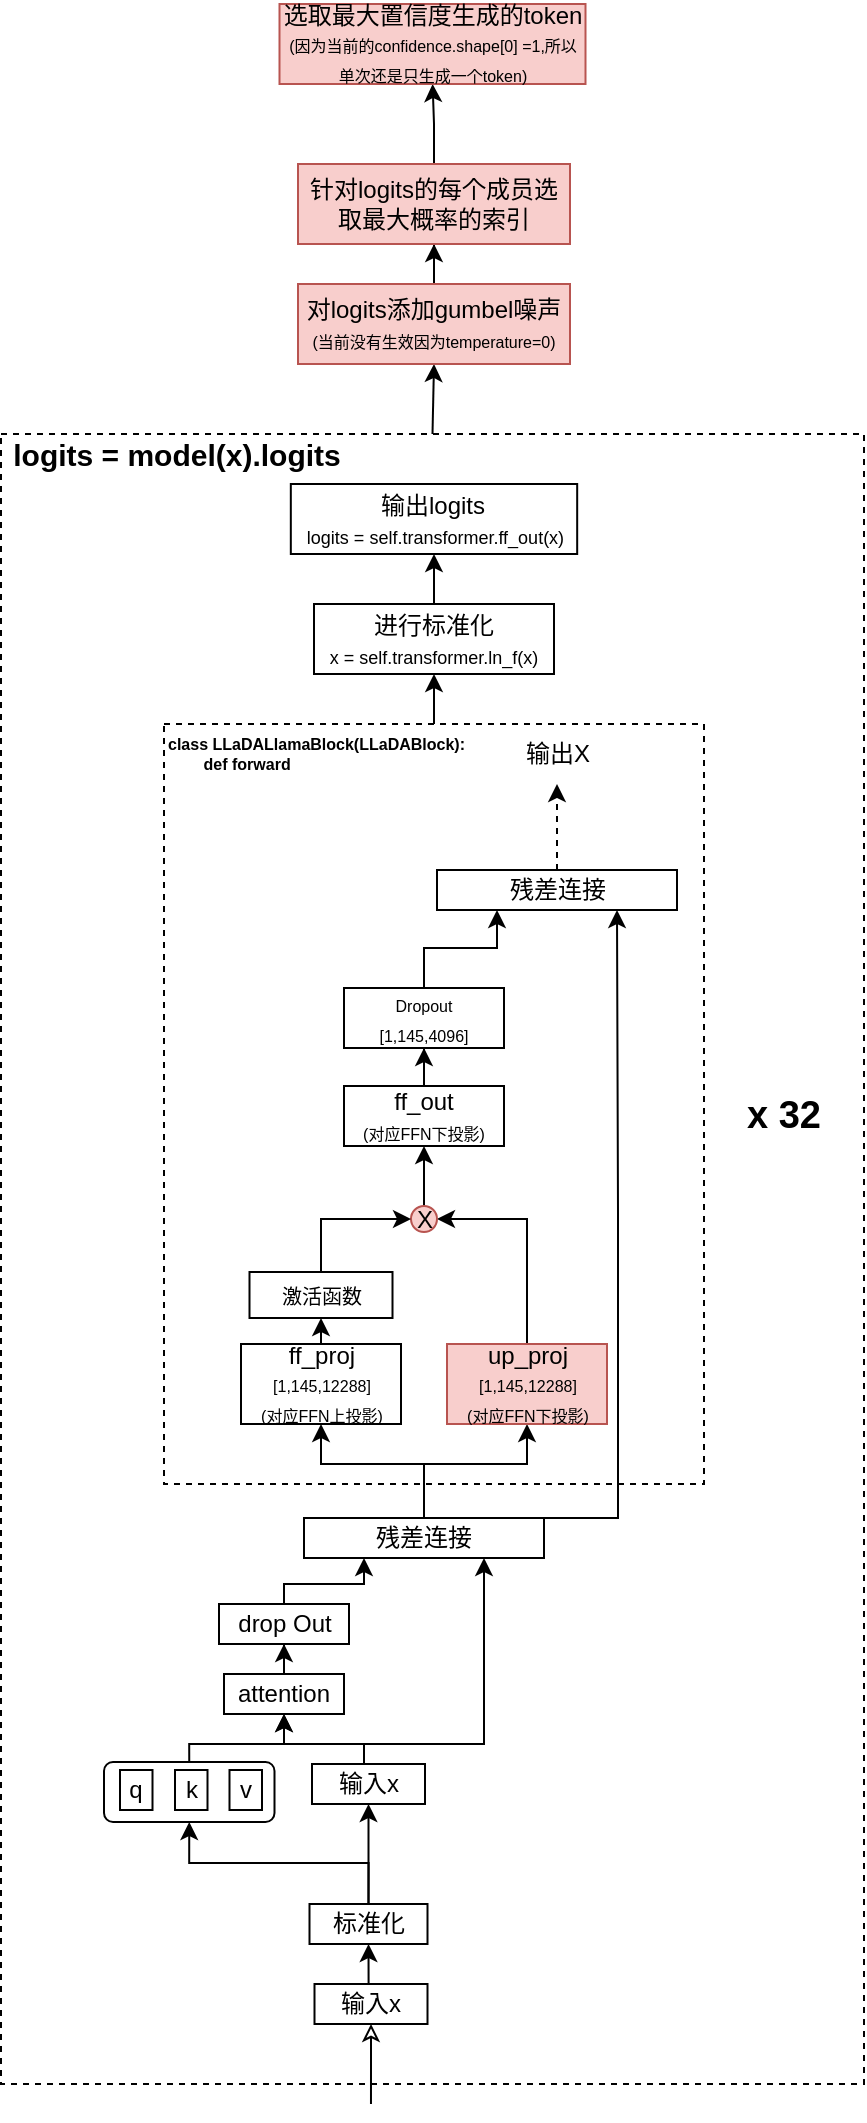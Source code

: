 <mxfile version="26.2.9">
  <diagram name="第 1 页" id="6A_7SjuORHiUz1MAoCI6">
    <mxGraphModel dx="492" dy="1433" grid="1" gridSize="10" guides="1" tooltips="1" connect="1" arrows="1" fold="1" page="1" pageScale="1" pageWidth="827" pageHeight="1169" math="0" shadow="0">
      <root>
        <mxCell id="0" />
        <mxCell id="1" parent="0" />
        <mxCell id="cTW1m5KWHmEKyPAz_HN6-60" style="edgeStyle=orthogonalEdgeStyle;rounded=0;orthogonalLoop=1;jettySize=auto;html=1;exitX=0.5;exitY=0;exitDx=0;exitDy=0;entryX=0.5;entryY=1;entryDx=0;entryDy=0;" edge="1" parent="1" source="cTW1m5KWHmEKyPAz_HN6-55" target="cTW1m5KWHmEKyPAz_HN6-57">
          <mxGeometry relative="1" as="geometry" />
        </mxCell>
        <mxCell id="cTW1m5KWHmEKyPAz_HN6-55" value="" style="rounded=0;whiteSpace=wrap;html=1;dashed=1;" vertex="1" parent="1">
          <mxGeometry x="118.5" y="35" width="431.5" height="825" as="geometry" />
        </mxCell>
        <mxCell id="cTW1m5KWHmEKyPAz_HN6-51" value="" style="edgeStyle=orthogonalEdgeStyle;rounded=0;orthogonalLoop=1;jettySize=auto;html=1;" edge="1" parent="1" source="cTW1m5KWHmEKyPAz_HN6-33" target="cTW1m5KWHmEKyPAz_HN6-50">
          <mxGeometry relative="1" as="geometry" />
        </mxCell>
        <mxCell id="cTW1m5KWHmEKyPAz_HN6-33" value="" style="rounded=0;whiteSpace=wrap;html=1;dashed=1;" vertex="1" parent="1">
          <mxGeometry x="200" y="180" width="270" height="380" as="geometry" />
        </mxCell>
        <mxCell id="cTW1m5KWHmEKyPAz_HN6-3" value="" style="edgeStyle=orthogonalEdgeStyle;rounded=0;orthogonalLoop=1;jettySize=auto;html=1;" edge="1" parent="1" source="cTW1m5KWHmEKyPAz_HN6-1" target="cTW1m5KWHmEKyPAz_HN6-2">
          <mxGeometry relative="1" as="geometry" />
        </mxCell>
        <mxCell id="cTW1m5KWHmEKyPAz_HN6-4" style="edgeStyle=orthogonalEdgeStyle;rounded=0;orthogonalLoop=1;jettySize=auto;html=1;exitX=0.5;exitY=1;exitDx=0;exitDy=0;startArrow=classic;startFill=0;endArrow=none;entryX=0.5;entryY=0;entryDx=0;entryDy=0;" edge="1" parent="1" source="cTW1m5KWHmEKyPAz_HN6-1">
          <mxGeometry relative="1" as="geometry">
            <mxPoint x="300" y="700" as="targetPoint" />
            <Array as="points">
              <mxPoint x="260" y="690" />
              <mxPoint x="300" y="690" />
            </Array>
          </mxGeometry>
        </mxCell>
        <mxCell id="cTW1m5KWHmEKyPAz_HN6-1" value="attention" style="rounded=0;whiteSpace=wrap;html=1;" vertex="1" parent="1">
          <mxGeometry x="230" y="655" width="60" height="20" as="geometry" />
        </mxCell>
        <mxCell id="cTW1m5KWHmEKyPAz_HN6-27" style="edgeStyle=orthogonalEdgeStyle;rounded=0;orthogonalLoop=1;jettySize=auto;html=1;exitX=0.5;exitY=0;exitDx=0;exitDy=0;entryX=0.25;entryY=1;entryDx=0;entryDy=0;" edge="1" parent="1" source="cTW1m5KWHmEKyPAz_HN6-2" target="cTW1m5KWHmEKyPAz_HN6-5">
          <mxGeometry relative="1" as="geometry">
            <Array as="points">
              <mxPoint x="260" y="610" />
              <mxPoint x="300" y="610" />
            </Array>
          </mxGeometry>
        </mxCell>
        <mxCell id="cTW1m5KWHmEKyPAz_HN6-2" value="drop Out" style="rounded=0;whiteSpace=wrap;html=1;" vertex="1" parent="1">
          <mxGeometry x="227.5" y="620" width="65" height="20" as="geometry" />
        </mxCell>
        <mxCell id="cTW1m5KWHmEKyPAz_HN6-16" style="edgeStyle=orthogonalEdgeStyle;rounded=0;orthogonalLoop=1;jettySize=auto;html=1;exitX=0.5;exitY=0;exitDx=0;exitDy=0;entryX=0.5;entryY=1;entryDx=0;entryDy=0;" edge="1" parent="1" source="cTW1m5KWHmEKyPAz_HN6-5" target="cTW1m5KWHmEKyPAz_HN6-12">
          <mxGeometry relative="1" as="geometry">
            <Array as="points">
              <mxPoint x="330" y="550" />
              <mxPoint x="382" y="550" />
            </Array>
          </mxGeometry>
        </mxCell>
        <mxCell id="cTW1m5KWHmEKyPAz_HN6-17" style="edgeStyle=orthogonalEdgeStyle;rounded=0;orthogonalLoop=1;jettySize=auto;html=1;exitX=0.5;exitY=0;exitDx=0;exitDy=0;entryX=0.5;entryY=1;entryDx=0;entryDy=0;" edge="1" parent="1" source="cTW1m5KWHmEKyPAz_HN6-5" target="cTW1m5KWHmEKyPAz_HN6-10">
          <mxGeometry relative="1" as="geometry">
            <Array as="points">
              <mxPoint x="330" y="550" />
              <mxPoint x="279" y="550" />
            </Array>
          </mxGeometry>
        </mxCell>
        <mxCell id="cTW1m5KWHmEKyPAz_HN6-30" style="edgeStyle=orthogonalEdgeStyle;rounded=0;orthogonalLoop=1;jettySize=auto;html=1;exitX=0.5;exitY=0;exitDx=0;exitDy=0;entryX=0.75;entryY=1;entryDx=0;entryDy=0;" edge="1" parent="1" source="cTW1m5KWHmEKyPAz_HN6-5" target="cTW1m5KWHmEKyPAz_HN6-25">
          <mxGeometry relative="1" as="geometry">
            <Array as="points">
              <mxPoint x="427" y="577" />
              <mxPoint x="427" y="425" />
              <mxPoint x="427" y="425" />
            </Array>
          </mxGeometry>
        </mxCell>
        <mxCell id="cTW1m5KWHmEKyPAz_HN6-5" value="残差连接" style="rounded=0;whiteSpace=wrap;html=1;" vertex="1" parent="1">
          <mxGeometry x="270" y="577" width="120" height="20" as="geometry" />
        </mxCell>
        <mxCell id="cTW1m5KWHmEKyPAz_HN6-9" style="edgeStyle=orthogonalEdgeStyle;rounded=0;orthogonalLoop=1;jettySize=auto;html=1;exitX=0.5;exitY=0;exitDx=0;exitDy=0;entryX=0.75;entryY=1;entryDx=0;entryDy=0;" edge="1" parent="1" source="cTW1m5KWHmEKyPAz_HN6-35" target="cTW1m5KWHmEKyPAz_HN6-5">
          <mxGeometry relative="1" as="geometry">
            <mxPoint x="300" y="700" as="sourcePoint" />
            <Array as="points">
              <mxPoint x="300" y="710" />
              <mxPoint x="300" y="690" />
              <mxPoint x="360" y="690" />
            </Array>
          </mxGeometry>
        </mxCell>
        <mxCell id="cTW1m5KWHmEKyPAz_HN6-21" style="edgeStyle=orthogonalEdgeStyle;rounded=0;orthogonalLoop=1;jettySize=auto;html=1;exitX=0.5;exitY=0;exitDx=0;exitDy=0;entryX=0.5;entryY=1;entryDx=0;entryDy=0;" edge="1" parent="1" source="cTW1m5KWHmEKyPAz_HN6-10" target="cTW1m5KWHmEKyPAz_HN6-20">
          <mxGeometry relative="1" as="geometry" />
        </mxCell>
        <mxCell id="cTW1m5KWHmEKyPAz_HN6-10" value="ff_proj&lt;div&gt;&lt;font style=&quot;font-size: 8px;&quot;&gt;[1,145,12288]&lt;/font&gt;&lt;/div&gt;&lt;div&gt;&lt;font style=&quot;font-size: 8px;&quot;&gt;(对应FFN上投影)&lt;/font&gt;&lt;/div&gt;" style="rounded=0;whiteSpace=wrap;html=1;" vertex="1" parent="1">
          <mxGeometry x="238.5" y="490" width="80" height="40" as="geometry" />
        </mxCell>
        <mxCell id="cTW1m5KWHmEKyPAz_HN6-24" value="" style="edgeStyle=orthogonalEdgeStyle;rounded=0;orthogonalLoop=1;jettySize=auto;html=1;" edge="1" parent="1" source="cTW1m5KWHmEKyPAz_HN6-11" target="cTW1m5KWHmEKyPAz_HN6-23">
          <mxGeometry relative="1" as="geometry" />
        </mxCell>
        <mxCell id="cTW1m5KWHmEKyPAz_HN6-11" value="ff_out&lt;div&gt;&lt;font style=&quot;font-size: 8px;&quot;&gt;(对应FFN下投影)&lt;/font&gt;&lt;/div&gt;" style="rounded=0;whiteSpace=wrap;html=1;" vertex="1" parent="1">
          <mxGeometry x="290" y="361" width="80" height="30" as="geometry" />
        </mxCell>
        <mxCell id="cTW1m5KWHmEKyPAz_HN6-14" style="edgeStyle=orthogonalEdgeStyle;rounded=0;orthogonalLoop=1;jettySize=auto;html=1;exitX=0.5;exitY=0;exitDx=0;exitDy=0;entryX=1;entryY=0.5;entryDx=0;entryDy=0;" edge="1" parent="1" source="cTW1m5KWHmEKyPAz_HN6-12" target="cTW1m5KWHmEKyPAz_HN6-13">
          <mxGeometry relative="1" as="geometry" />
        </mxCell>
        <mxCell id="cTW1m5KWHmEKyPAz_HN6-12" value="&lt;div&gt;&lt;font&gt;up_proj&lt;/font&gt;&lt;/div&gt;&lt;div&gt;&lt;font style=&quot;font-size: 8px;&quot;&gt;[1,145,12288]&lt;br&gt;&lt;/font&gt;&lt;/div&gt;&lt;div&gt;&lt;font style=&quot;font-size: 8px;&quot;&gt;(对应FFN下投影)&lt;/font&gt;&lt;/div&gt;" style="rounded=0;whiteSpace=wrap;html=1;fillColor=#f8cecc;strokeColor=#b85450;" vertex="1" parent="1">
          <mxGeometry x="341.5" y="490" width="80" height="40" as="geometry" />
        </mxCell>
        <mxCell id="cTW1m5KWHmEKyPAz_HN6-18" style="edgeStyle=orthogonalEdgeStyle;rounded=0;orthogonalLoop=1;jettySize=auto;html=1;exitX=0.5;exitY=0;exitDx=0;exitDy=0;entryX=0.5;entryY=1;entryDx=0;entryDy=0;" edge="1" parent="1" source="cTW1m5KWHmEKyPAz_HN6-13" target="cTW1m5KWHmEKyPAz_HN6-11">
          <mxGeometry relative="1" as="geometry" />
        </mxCell>
        <mxCell id="cTW1m5KWHmEKyPAz_HN6-13" value="X" style="ellipse;whiteSpace=wrap;html=1;aspect=fixed;fillColor=#f8cecc;strokeColor=#b85450;" vertex="1" parent="1">
          <mxGeometry x="323.5" y="421" width="13" height="13" as="geometry" />
        </mxCell>
        <mxCell id="cTW1m5KWHmEKyPAz_HN6-22" style="edgeStyle=orthogonalEdgeStyle;rounded=0;orthogonalLoop=1;jettySize=auto;html=1;exitX=0.5;exitY=0;exitDx=0;exitDy=0;entryX=0;entryY=0.5;entryDx=0;entryDy=0;" edge="1" parent="1" source="cTW1m5KWHmEKyPAz_HN6-20" target="cTW1m5KWHmEKyPAz_HN6-13">
          <mxGeometry relative="1" as="geometry">
            <mxPoint x="278.529" y="440" as="targetPoint" />
          </mxGeometry>
        </mxCell>
        <mxCell id="cTW1m5KWHmEKyPAz_HN6-20" value="激活函数" style="rounded=0;whiteSpace=wrap;html=1;fontSize=10;" vertex="1" parent="1">
          <mxGeometry x="242.75" y="454" width="71.5" height="23" as="geometry" />
        </mxCell>
        <mxCell id="cTW1m5KWHmEKyPAz_HN6-26" style="edgeStyle=orthogonalEdgeStyle;rounded=0;orthogonalLoop=1;jettySize=auto;html=1;exitX=0.5;exitY=0;exitDx=0;exitDy=0;entryX=0.25;entryY=1;entryDx=0;entryDy=0;" edge="1" parent="1" source="cTW1m5KWHmEKyPAz_HN6-23" target="cTW1m5KWHmEKyPAz_HN6-25">
          <mxGeometry relative="1" as="geometry" />
        </mxCell>
        <mxCell id="cTW1m5KWHmEKyPAz_HN6-23" value="&lt;div&gt;&lt;font style=&quot;font-size: 8px;&quot;&gt;Dropout&lt;/font&gt;&lt;/div&gt;&lt;div&gt;&lt;span style=&quot;font-size: 8px;&quot;&gt;[1,145,4096]&lt;/span&gt;&lt;/div&gt;" style="rounded=0;whiteSpace=wrap;html=1;" vertex="1" parent="1">
          <mxGeometry x="290" y="312" width="80" height="30" as="geometry" />
        </mxCell>
        <mxCell id="cTW1m5KWHmEKyPAz_HN6-31" style="edgeStyle=orthogonalEdgeStyle;rounded=0;orthogonalLoop=1;jettySize=auto;html=1;exitX=0.5;exitY=0;exitDx=0;exitDy=0;dashed=1;entryX=0.5;entryY=1;entryDx=0;entryDy=0;" edge="1" parent="1" source="cTW1m5KWHmEKyPAz_HN6-25" target="cTW1m5KWHmEKyPAz_HN6-32">
          <mxGeometry relative="1" as="geometry">
            <mxPoint x="396.5" y="210" as="targetPoint" />
          </mxGeometry>
        </mxCell>
        <mxCell id="cTW1m5KWHmEKyPAz_HN6-25" value="残差连接" style="rounded=0;whiteSpace=wrap;html=1;" vertex="1" parent="1">
          <mxGeometry x="336.5" y="253" width="120" height="20" as="geometry" />
        </mxCell>
        <mxCell id="cTW1m5KWHmEKyPAz_HN6-32" value="输出X" style="text;strokeColor=none;align=center;fillColor=none;html=1;verticalAlign=middle;whiteSpace=wrap;rounded=0;" vertex="1" parent="1">
          <mxGeometry x="366.5" y="180" width="60" height="30" as="geometry" />
        </mxCell>
        <mxCell id="cTW1m5KWHmEKyPAz_HN6-34" value="class LLaDALlamaBlock(LLaDABlock):&lt;br&gt;&lt;span style=&quot;white-space: pre;&quot;&gt;&#x9;&lt;/span&gt;def forward" style="text;strokeColor=none;align=left;fillColor=none;html=1;verticalAlign=middle;whiteSpace=wrap;rounded=0;fontSize=8;fontStyle=1" vertex="1" parent="1">
          <mxGeometry x="200" y="180" width="160" height="30" as="geometry" />
        </mxCell>
        <mxCell id="cTW1m5KWHmEKyPAz_HN6-35" value="输入x" style="rounded=0;whiteSpace=wrap;html=1;" vertex="1" parent="1">
          <mxGeometry x="274" y="700" width="56.5" height="20" as="geometry" />
        </mxCell>
        <mxCell id="cTW1m5KWHmEKyPAz_HN6-39" style="edgeStyle=orthogonalEdgeStyle;rounded=0;orthogonalLoop=1;jettySize=auto;html=1;exitX=0.5;exitY=0;exitDx=0;exitDy=0;entryX=0.5;entryY=1;entryDx=0;entryDy=0;" edge="1" parent="1" source="cTW1m5KWHmEKyPAz_HN6-36" target="cTW1m5KWHmEKyPAz_HN6-35">
          <mxGeometry relative="1" as="geometry" />
        </mxCell>
        <mxCell id="cTW1m5KWHmEKyPAz_HN6-46" style="edgeStyle=orthogonalEdgeStyle;rounded=0;orthogonalLoop=1;jettySize=auto;html=1;exitX=0.5;exitY=0;exitDx=0;exitDy=0;entryX=0.5;entryY=1;entryDx=0;entryDy=0;" edge="1" parent="1" source="cTW1m5KWHmEKyPAz_HN6-36" target="cTW1m5KWHmEKyPAz_HN6-43">
          <mxGeometry relative="1" as="geometry" />
        </mxCell>
        <mxCell id="cTW1m5KWHmEKyPAz_HN6-36" value="标准化" style="rounded=0;whiteSpace=wrap;html=1;" vertex="1" parent="1">
          <mxGeometry x="272.75" y="770" width="59" height="20" as="geometry" />
        </mxCell>
        <mxCell id="cTW1m5KWHmEKyPAz_HN6-38" style="edgeStyle=orthogonalEdgeStyle;rounded=0;orthogonalLoop=1;jettySize=auto;html=1;exitX=0.5;exitY=0;exitDx=0;exitDy=0;entryX=0.5;entryY=1;entryDx=0;entryDy=0;" edge="1" parent="1" source="cTW1m5KWHmEKyPAz_HN6-37" target="cTW1m5KWHmEKyPAz_HN6-36">
          <mxGeometry relative="1" as="geometry" />
        </mxCell>
        <mxCell id="cTW1m5KWHmEKyPAz_HN6-54" style="edgeStyle=orthogonalEdgeStyle;rounded=0;orthogonalLoop=1;jettySize=auto;html=1;exitX=0.5;exitY=1;exitDx=0;exitDy=0;startArrow=classic;startFill=0;endArrow=none;" edge="1" parent="1" source="cTW1m5KWHmEKyPAz_HN6-37">
          <mxGeometry relative="1" as="geometry">
            <mxPoint x="303.485" y="870" as="targetPoint" />
          </mxGeometry>
        </mxCell>
        <mxCell id="cTW1m5KWHmEKyPAz_HN6-37" value="输入x" style="rounded=0;whiteSpace=wrap;html=1;" vertex="1" parent="1">
          <mxGeometry x="275.25" y="810" width="56.5" height="20" as="geometry" />
        </mxCell>
        <mxCell id="cTW1m5KWHmEKyPAz_HN6-44" value="" style="group" vertex="1" connectable="0" parent="1">
          <mxGeometry x="170" y="699" width="85.25" height="30" as="geometry" />
        </mxCell>
        <mxCell id="cTW1m5KWHmEKyPAz_HN6-43" value="" style="rounded=1;whiteSpace=wrap;html=1;" vertex="1" parent="cTW1m5KWHmEKyPAz_HN6-44">
          <mxGeometry width="85.25" height="30" as="geometry" />
        </mxCell>
        <mxCell id="cTW1m5KWHmEKyPAz_HN6-40" value="q" style="rounded=0;whiteSpace=wrap;html=1;" vertex="1" parent="cTW1m5KWHmEKyPAz_HN6-44">
          <mxGeometry x="8" y="4" width="16.25" height="20" as="geometry" />
        </mxCell>
        <mxCell id="cTW1m5KWHmEKyPAz_HN6-41" value="k" style="rounded=0;whiteSpace=wrap;html=1;" vertex="1" parent="cTW1m5KWHmEKyPAz_HN6-44">
          <mxGeometry x="35.5" y="4" width="16.25" height="20" as="geometry" />
        </mxCell>
        <mxCell id="cTW1m5KWHmEKyPAz_HN6-42" value="v" style="rounded=0;whiteSpace=wrap;html=1;" vertex="1" parent="cTW1m5KWHmEKyPAz_HN6-44">
          <mxGeometry x="62.75" y="4" width="16.25" height="20" as="geometry" />
        </mxCell>
        <mxCell id="cTW1m5KWHmEKyPAz_HN6-47" style="edgeStyle=orthogonalEdgeStyle;rounded=0;orthogonalLoop=1;jettySize=auto;html=1;exitX=0.5;exitY=0;exitDx=0;exitDy=0;entryX=0.5;entryY=1;entryDx=0;entryDy=0;" edge="1" parent="1" source="cTW1m5KWHmEKyPAz_HN6-43" target="cTW1m5KWHmEKyPAz_HN6-1">
          <mxGeometry relative="1" as="geometry">
            <Array as="points">
              <mxPoint x="213" y="690" />
              <mxPoint x="260" y="690" />
            </Array>
          </mxGeometry>
        </mxCell>
        <mxCell id="cTW1m5KWHmEKyPAz_HN6-49" value="x 32" style="text;strokeColor=none;align=center;fillColor=none;html=1;verticalAlign=middle;whiteSpace=wrap;rounded=0;fontSize=19;fontStyle=1" vertex="1" parent="1">
          <mxGeometry x="480" y="361" width="60" height="30" as="geometry" />
        </mxCell>
        <mxCell id="cTW1m5KWHmEKyPAz_HN6-53" value="" style="edgeStyle=orthogonalEdgeStyle;rounded=0;orthogonalLoop=1;jettySize=auto;html=1;" edge="1" parent="1" source="cTW1m5KWHmEKyPAz_HN6-50" target="cTW1m5KWHmEKyPAz_HN6-52">
          <mxGeometry relative="1" as="geometry" />
        </mxCell>
        <mxCell id="cTW1m5KWHmEKyPAz_HN6-50" value="进行标准化&lt;div&gt;&lt;font style=&quot;font-size: 9px;&quot;&gt;&amp;nbsp;x = self.transformer.ln_f(x)&amp;nbsp;&lt;/font&gt;&lt;br&gt;&lt;/div&gt;" style="whiteSpace=wrap;html=1;rounded=0;" vertex="1" parent="1">
          <mxGeometry x="275" y="120" width="120" height="35" as="geometry" />
        </mxCell>
        <mxCell id="cTW1m5KWHmEKyPAz_HN6-52" value="输出logits&lt;div&gt;&lt;font style=&quot;font-size: 9px;&quot;&gt;&amp;nbsp;logits = self.transformer.ff_out(x)&lt;/font&gt;&lt;br&gt;&lt;/div&gt;" style="whiteSpace=wrap;html=1;rounded=0;" vertex="1" parent="1">
          <mxGeometry x="263.41" y="60" width="143.18" height="35" as="geometry" />
        </mxCell>
        <mxCell id="cTW1m5KWHmEKyPAz_HN6-56" value="logits = model(x).logits" style="text;strokeColor=none;align=center;fillColor=none;html=1;verticalAlign=middle;whiteSpace=wrap;rounded=0;fontSize=15;fontStyle=1" vertex="1" parent="1">
          <mxGeometry x="118.5" y="30" width="175" height="30" as="geometry" />
        </mxCell>
        <mxCell id="cTW1m5KWHmEKyPAz_HN6-62" value="" style="edgeStyle=orthogonalEdgeStyle;rounded=0;orthogonalLoop=1;jettySize=auto;html=1;" edge="1" parent="1" source="cTW1m5KWHmEKyPAz_HN6-57" target="cTW1m5KWHmEKyPAz_HN6-61">
          <mxGeometry relative="1" as="geometry" />
        </mxCell>
        <mxCell id="cTW1m5KWHmEKyPAz_HN6-57" value="对logits添加gumbel噪声&lt;font style=&quot;font-size: 8px;&quot;&gt;(当前没有生效因为temperature=0)&lt;/font&gt;" style="rounded=0;whiteSpace=wrap;html=1;fillColor=#f8cecc;strokeColor=#b85450;" vertex="1" parent="1">
          <mxGeometry x="267" y="-40" width="136" height="40" as="geometry" />
        </mxCell>
        <mxCell id="cTW1m5KWHmEKyPAz_HN6-64" value="" style="edgeStyle=orthogonalEdgeStyle;rounded=0;orthogonalLoop=1;jettySize=auto;html=1;" edge="1" parent="1" source="cTW1m5KWHmEKyPAz_HN6-61" target="cTW1m5KWHmEKyPAz_HN6-63">
          <mxGeometry relative="1" as="geometry" />
        </mxCell>
        <mxCell id="cTW1m5KWHmEKyPAz_HN6-61" value="针对logits的每个成员选取最大概率的索引" style="rounded=0;whiteSpace=wrap;html=1;fillColor=#f8cecc;strokeColor=#b85450;" vertex="1" parent="1">
          <mxGeometry x="267" y="-100" width="136" height="40" as="geometry" />
        </mxCell>
        <mxCell id="cTW1m5KWHmEKyPAz_HN6-63" value="选取最大置信度生成的token&lt;div&gt;&lt;font style=&quot;font-size: 8px;&quot;&gt;(因为当前的confidence.shape[0] =1,所以单次还是只生成一个token)&lt;/font&gt;&lt;/div&gt;" style="rounded=0;whiteSpace=wrap;html=1;fillColor=#f8cecc;strokeColor=#b85450;" vertex="1" parent="1">
          <mxGeometry x="257.75" y="-180" width="153" height="40" as="geometry" />
        </mxCell>
      </root>
    </mxGraphModel>
  </diagram>
</mxfile>
